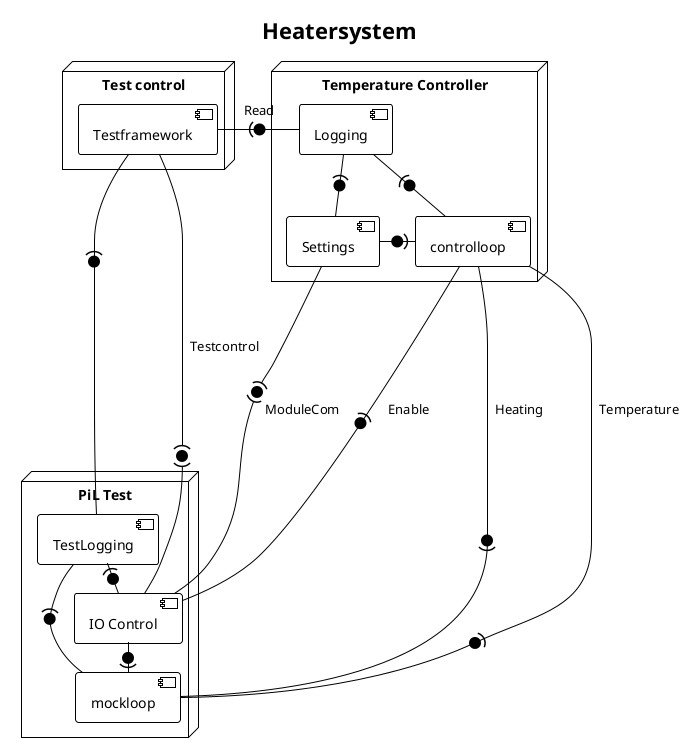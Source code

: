 @startuml
!theme plain

skinparam componentStyle uml2

title Heatersystem

node "Temperature Controller" {
  [controlloop]
  [Settings]
  [Logging]

  [controlloop] -right(0- [Settings]
  [Logging] -(0- [Settings]
  [Logging] -(0- [controlloop]
}

node "PiL Test" {
  [mockloop]
  [IO Control]
  [TestLogging]

  [IO Control] -right0)- [mockloop]
  [TestLogging] -(0- [mockloop]
  [TestLogging] -right(0- [IO Control]
}

node "Test control" {
  [Testframework]
}

[controlloop] --0)-- [mockloop] : Heating
[controlloop] --(0-- [IO Control] : Enable
[controlloop] -(0-- [mockloop] : Temperature

[Settings] -(0)- [IO Control] : ModuleCom

[Testframework] --right(0)-- [IO Control] : Testcontrol
[Testframework] --right(0-- [Logging] : Read
[Testframework] --right(0-- [TestLogging]

@enduml
